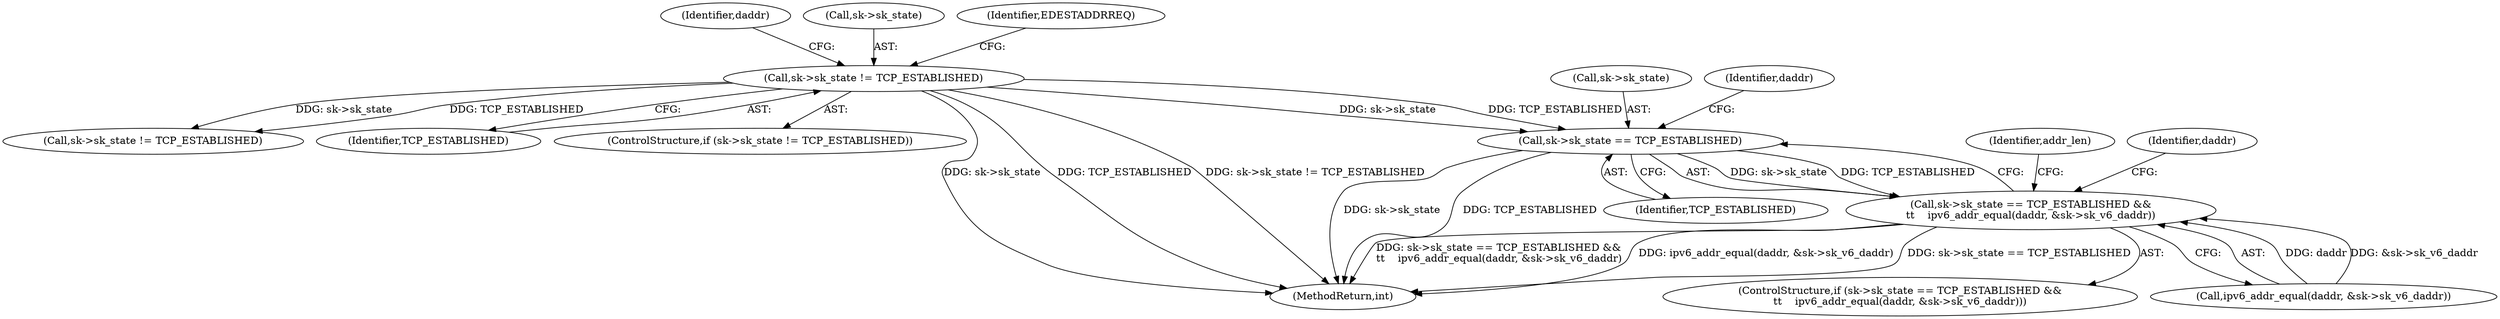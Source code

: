 digraph "0_linux_45f6fad84cc305103b28d73482b344d7f5b76f39_18@pointer" {
"1000458" [label="(Call,sk->sk_state == TCP_ESTABLISHED)"];
"1000250" [label="(Call,sk->sk_state != TCP_ESTABLISHED)"];
"1000457" [label="(Call,sk->sk_state == TCP_ESTABLISHED &&\n\t\t    ipv6_addr_equal(daddr, &sk->sk_v6_daddr))"];
"1000259" [label="(Identifier,daddr)"];
"1000251" [label="(Call,sk->sk_state)"];
"1000498" [label="(Call,sk->sk_state != TCP_ESTABLISHED)"];
"1000257" [label="(Identifier,EDESTADDRREQ)"];
"1000478" [label="(Identifier,addr_len)"];
"1000470" [label="(Identifier,daddr)"];
"1000457" [label="(Call,sk->sk_state == TCP_ESTABLISHED &&\n\t\t    ipv6_addr_equal(daddr, &sk->sk_v6_daddr))"];
"1000250" [label="(Call,sk->sk_state != TCP_ESTABLISHED)"];
"1000254" [label="(Identifier,TCP_ESTABLISHED)"];
"1000463" [label="(Call,ipv6_addr_equal(daddr, &sk->sk_v6_daddr))"];
"1000249" [label="(ControlStructure,if (sk->sk_state != TCP_ESTABLISHED))"];
"1000456" [label="(ControlStructure,if (sk->sk_state == TCP_ESTABLISHED &&\n\t\t    ipv6_addr_equal(daddr, &sk->sk_v6_daddr)))"];
"1000459" [label="(Call,sk->sk_state)"];
"1000462" [label="(Identifier,TCP_ESTABLISHED)"];
"1000458" [label="(Call,sk->sk_state == TCP_ESTABLISHED)"];
"1001034" [label="(MethodReturn,int)"];
"1000464" [label="(Identifier,daddr)"];
"1000458" -> "1000457"  [label="AST: "];
"1000458" -> "1000462"  [label="CFG: "];
"1000459" -> "1000458"  [label="AST: "];
"1000462" -> "1000458"  [label="AST: "];
"1000464" -> "1000458"  [label="CFG: "];
"1000457" -> "1000458"  [label="CFG: "];
"1000458" -> "1001034"  [label="DDG: sk->sk_state"];
"1000458" -> "1001034"  [label="DDG: TCP_ESTABLISHED"];
"1000458" -> "1000457"  [label="DDG: sk->sk_state"];
"1000458" -> "1000457"  [label="DDG: TCP_ESTABLISHED"];
"1000250" -> "1000458"  [label="DDG: sk->sk_state"];
"1000250" -> "1000458"  [label="DDG: TCP_ESTABLISHED"];
"1000250" -> "1000249"  [label="AST: "];
"1000250" -> "1000254"  [label="CFG: "];
"1000251" -> "1000250"  [label="AST: "];
"1000254" -> "1000250"  [label="AST: "];
"1000257" -> "1000250"  [label="CFG: "];
"1000259" -> "1000250"  [label="CFG: "];
"1000250" -> "1001034"  [label="DDG: sk->sk_state"];
"1000250" -> "1001034"  [label="DDG: TCP_ESTABLISHED"];
"1000250" -> "1001034"  [label="DDG: sk->sk_state != TCP_ESTABLISHED"];
"1000250" -> "1000498"  [label="DDG: sk->sk_state"];
"1000250" -> "1000498"  [label="DDG: TCP_ESTABLISHED"];
"1000457" -> "1000456"  [label="AST: "];
"1000457" -> "1000463"  [label="CFG: "];
"1000463" -> "1000457"  [label="AST: "];
"1000470" -> "1000457"  [label="CFG: "];
"1000478" -> "1000457"  [label="CFG: "];
"1000457" -> "1001034"  [label="DDG: sk->sk_state == TCP_ESTABLISHED &&\n\t\t    ipv6_addr_equal(daddr, &sk->sk_v6_daddr)"];
"1000457" -> "1001034"  [label="DDG: ipv6_addr_equal(daddr, &sk->sk_v6_daddr)"];
"1000457" -> "1001034"  [label="DDG: sk->sk_state == TCP_ESTABLISHED"];
"1000463" -> "1000457"  [label="DDG: daddr"];
"1000463" -> "1000457"  [label="DDG: &sk->sk_v6_daddr"];
}
